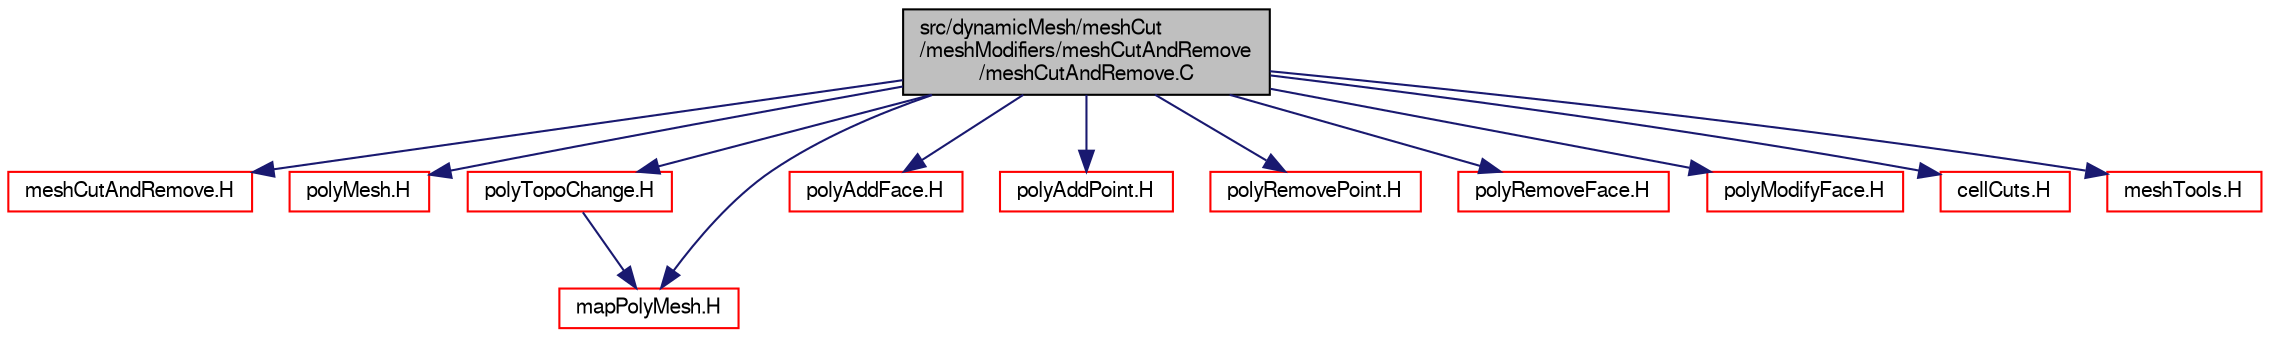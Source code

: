 digraph "src/dynamicMesh/meshCut/meshModifiers/meshCutAndRemove/meshCutAndRemove.C"
{
  bgcolor="transparent";
  edge [fontname="FreeSans",fontsize="10",labelfontname="FreeSans",labelfontsize="10"];
  node [fontname="FreeSans",fontsize="10",shape=record];
  Node0 [label="src/dynamicMesh/meshCut\l/meshModifiers/meshCutAndRemove\l/meshCutAndRemove.C",height=0.2,width=0.4,color="black", fillcolor="grey75", style="filled", fontcolor="black"];
  Node0 -> Node1 [color="midnightblue",fontsize="10",style="solid",fontname="FreeSans"];
  Node1 [label="meshCutAndRemove.H",height=0.2,width=0.4,color="red",URL="$a00509.html"];
  Node0 -> Node9 [color="midnightblue",fontsize="10",style="solid",fontname="FreeSans"];
  Node9 [label="polyMesh.H",height=0.2,width=0.4,color="red",URL="$a11630.html"];
  Node0 -> Node222 [color="midnightblue",fontsize="10",style="solid",fontname="FreeSans"];
  Node222 [label="polyTopoChange.H",height=0.2,width=0.4,color="red",URL="$a00755.html"];
  Node222 -> Node223 [color="midnightblue",fontsize="10",style="solid",fontname="FreeSans"];
  Node223 [label="mapPolyMesh.H",height=0.2,width=0.4,color="red",URL="$a11597.html"];
  Node0 -> Node227 [color="midnightblue",fontsize="10",style="solid",fontname="FreeSans"];
  Node227 [label="polyAddFace.H",height=0.2,width=0.4,color="red",URL="$a00692.html"];
  Node0 -> Node229 [color="midnightblue",fontsize="10",style="solid",fontname="FreeSans"];
  Node229 [label="polyAddPoint.H",height=0.2,width=0.4,color="red",URL="$a00695.html"];
  Node0 -> Node230 [color="midnightblue",fontsize="10",style="solid",fontname="FreeSans"];
  Node230 [label="polyRemovePoint.H",height=0.2,width=0.4,color="red",URL="$a00806.html"];
  Node0 -> Node231 [color="midnightblue",fontsize="10",style="solid",fontname="FreeSans"];
  Node231 [label="polyRemoveFace.H",height=0.2,width=0.4,color="red",URL="$a00803.html"];
  Node0 -> Node232 [color="midnightblue",fontsize="10",style="solid",fontname="FreeSans"];
  Node232 [label="polyModifyFace.H",height=0.2,width=0.4,color="red",URL="$a00737.html"];
  Node0 -> Node233 [color="midnightblue",fontsize="10",style="solid",fontname="FreeSans"];
  Node233 [label="cellCuts.H",height=0.2,width=0.4,color="red",URL="$a00452.html"];
  Node0 -> Node223 [color="midnightblue",fontsize="10",style="solid",fontname="FreeSans"];
  Node0 -> Node234 [color="midnightblue",fontsize="10",style="solid",fontname="FreeSans"];
  Node234 [label="meshTools.H",height=0.2,width=0.4,color="red",URL="$a07670.html"];
}
